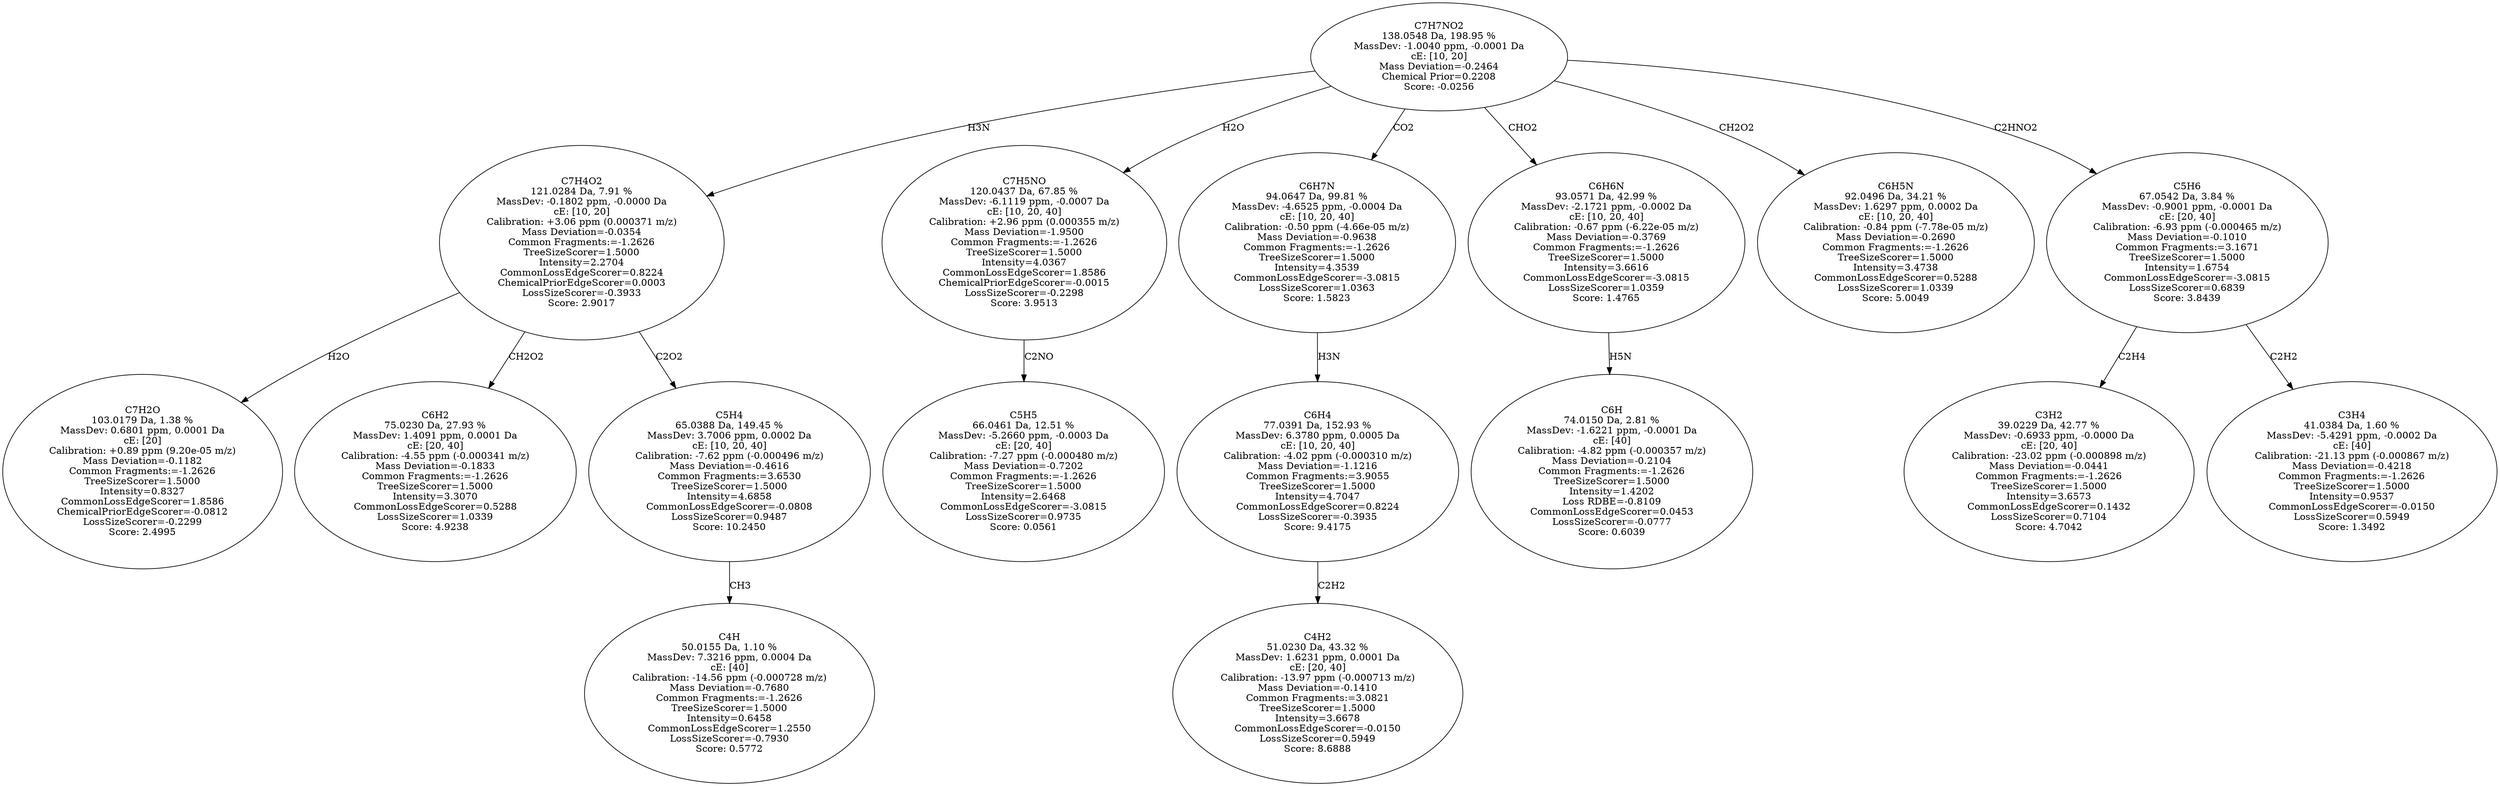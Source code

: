 strict digraph {
v1 [label="C7H2O\n103.0179 Da, 1.38 %\nMassDev: 0.6801 ppm, 0.0001 Da\ncE: [20]\nCalibration: +0.89 ppm (9.20e-05 m/z)\nMass Deviation=-0.1182\nCommon Fragments:=-1.2626\nTreeSizeScorer=1.5000\nIntensity=0.8327\nCommonLossEdgeScorer=1.8586\nChemicalPriorEdgeScorer=-0.0812\nLossSizeScorer=-0.2299\nScore: 2.4995"];
v2 [label="C6H2\n75.0230 Da, 27.93 %\nMassDev: 1.4091 ppm, 0.0001 Da\ncE: [20, 40]\nCalibration: -4.55 ppm (-0.000341 m/z)\nMass Deviation=-0.1833\nCommon Fragments:=-1.2626\nTreeSizeScorer=1.5000\nIntensity=3.3070\nCommonLossEdgeScorer=0.5288\nLossSizeScorer=1.0339\nScore: 4.9238"];
v3 [label="C4H\n50.0155 Da, 1.10 %\nMassDev: 7.3216 ppm, 0.0004 Da\ncE: [40]\nCalibration: -14.56 ppm (-0.000728 m/z)\nMass Deviation=-0.7680\nCommon Fragments:=-1.2626\nTreeSizeScorer=1.5000\nIntensity=0.6458\nCommonLossEdgeScorer=1.2550\nLossSizeScorer=-0.7930\nScore: 0.5772"];
v4 [label="C5H4\n65.0388 Da, 149.45 %\nMassDev: 3.7006 ppm, 0.0002 Da\ncE: [10, 20, 40]\nCalibration: -7.62 ppm (-0.000496 m/z)\nMass Deviation=-0.4616\nCommon Fragments:=3.6530\nTreeSizeScorer=1.5000\nIntensity=4.6858\nCommonLossEdgeScorer=-0.0808\nLossSizeScorer=0.9487\nScore: 10.2450"];
v5 [label="C7H4O2\n121.0284 Da, 7.91 %\nMassDev: -0.1802 ppm, -0.0000 Da\ncE: [10, 20]\nCalibration: +3.06 ppm (0.000371 m/z)\nMass Deviation=-0.0354\nCommon Fragments:=-1.2626\nTreeSizeScorer=1.5000\nIntensity=2.2704\nCommonLossEdgeScorer=0.8224\nChemicalPriorEdgeScorer=0.0003\nLossSizeScorer=-0.3933\nScore: 2.9017"];
v6 [label="C5H5\n66.0461 Da, 12.51 %\nMassDev: -5.2660 ppm, -0.0003 Da\ncE: [20, 40]\nCalibration: -7.27 ppm (-0.000480 m/z)\nMass Deviation=-0.7202\nCommon Fragments:=-1.2626\nTreeSizeScorer=1.5000\nIntensity=2.6468\nCommonLossEdgeScorer=-3.0815\nLossSizeScorer=0.9735\nScore: 0.0561"];
v7 [label="C7H5NO\n120.0437 Da, 67.85 %\nMassDev: -6.1119 ppm, -0.0007 Da\ncE: [10, 20, 40]\nCalibration: +2.96 ppm (0.000355 m/z)\nMass Deviation=-1.9500\nCommon Fragments:=-1.2626\nTreeSizeScorer=1.5000\nIntensity=4.0367\nCommonLossEdgeScorer=1.8586\nChemicalPriorEdgeScorer=-0.0015\nLossSizeScorer=-0.2298\nScore: 3.9513"];
v8 [label="C4H2\n51.0230 Da, 43.32 %\nMassDev: 1.6231 ppm, 0.0001 Da\ncE: [20, 40]\nCalibration: -13.97 ppm (-0.000713 m/z)\nMass Deviation=-0.1410\nCommon Fragments:=3.0821\nTreeSizeScorer=1.5000\nIntensity=3.6678\nCommonLossEdgeScorer=-0.0150\nLossSizeScorer=0.5949\nScore: 8.6888"];
v9 [label="C6H4\n77.0391 Da, 152.93 %\nMassDev: 6.3780 ppm, 0.0005 Da\ncE: [10, 20, 40]\nCalibration: -4.02 ppm (-0.000310 m/z)\nMass Deviation=-1.1216\nCommon Fragments:=3.9055\nTreeSizeScorer=1.5000\nIntensity=4.7047\nCommonLossEdgeScorer=0.8224\nLossSizeScorer=-0.3935\nScore: 9.4175"];
v10 [label="C6H7N\n94.0647 Da, 99.81 %\nMassDev: -4.6525 ppm, -0.0004 Da\ncE: [10, 20, 40]\nCalibration: -0.50 ppm (-4.66e-05 m/z)\nMass Deviation=-0.9638\nCommon Fragments:=-1.2626\nTreeSizeScorer=1.5000\nIntensity=4.3539\nCommonLossEdgeScorer=-3.0815\nLossSizeScorer=1.0363\nScore: 1.5823"];
v11 [label="C6H\n74.0150 Da, 2.81 %\nMassDev: -1.6221 ppm, -0.0001 Da\ncE: [40]\nCalibration: -4.82 ppm (-0.000357 m/z)\nMass Deviation=-0.2104\nCommon Fragments:=-1.2626\nTreeSizeScorer=1.5000\nIntensity=1.4202\nLoss RDBE=-0.8109\nCommonLossEdgeScorer=0.0453\nLossSizeScorer=-0.0777\nScore: 0.6039"];
v12 [label="C6H6N\n93.0571 Da, 42.99 %\nMassDev: -2.1721 ppm, -0.0002 Da\ncE: [10, 20, 40]\nCalibration: -0.67 ppm (-6.22e-05 m/z)\nMass Deviation=-0.3769\nCommon Fragments:=-1.2626\nTreeSizeScorer=1.5000\nIntensity=3.6616\nCommonLossEdgeScorer=-3.0815\nLossSizeScorer=1.0359\nScore: 1.4765"];
v13 [label="C6H5N\n92.0496 Da, 34.21 %\nMassDev: 1.6297 ppm, 0.0002 Da\ncE: [10, 20, 40]\nCalibration: -0.84 ppm (-7.78e-05 m/z)\nMass Deviation=-0.2690\nCommon Fragments:=-1.2626\nTreeSizeScorer=1.5000\nIntensity=3.4738\nCommonLossEdgeScorer=0.5288\nLossSizeScorer=1.0339\nScore: 5.0049"];
v14 [label="C3H2\n39.0229 Da, 42.77 %\nMassDev: -0.6933 ppm, -0.0000 Da\ncE: [20, 40]\nCalibration: -23.02 ppm (-0.000898 m/z)\nMass Deviation=-0.0441\nCommon Fragments:=-1.2626\nTreeSizeScorer=1.5000\nIntensity=3.6573\nCommonLossEdgeScorer=0.1432\nLossSizeScorer=0.7104\nScore: 4.7042"];
v15 [label="C3H4\n41.0384 Da, 1.60 %\nMassDev: -5.4291 ppm, -0.0002 Da\ncE: [40]\nCalibration: -21.13 ppm (-0.000867 m/z)\nMass Deviation=-0.4218\nCommon Fragments:=-1.2626\nTreeSizeScorer=1.5000\nIntensity=0.9537\nCommonLossEdgeScorer=-0.0150\nLossSizeScorer=0.5949\nScore: 1.3492"];
v16 [label="C5H6\n67.0542 Da, 3.84 %\nMassDev: -0.9001 ppm, -0.0001 Da\ncE: [20, 40]\nCalibration: -6.93 ppm (-0.000465 m/z)\nMass Deviation=-0.1010\nCommon Fragments:=3.1671\nTreeSizeScorer=1.5000\nIntensity=1.6754\nCommonLossEdgeScorer=-3.0815\nLossSizeScorer=0.6839\nScore: 3.8439"];
v17 [label="C7H7NO2\n138.0548 Da, 198.95 %\nMassDev: -1.0040 ppm, -0.0001 Da\ncE: [10, 20]\nMass Deviation=-0.2464\nChemical Prior=0.2208\nScore: -0.0256"];
v5 -> v1 [label="H2O"];
v5 -> v2 [label="CH2O2"];
v4 -> v3 [label="CH3"];
v5 -> v4 [label="C2O2"];
v17 -> v5 [label="H3N"];
v7 -> v6 [label="C2NO"];
v17 -> v7 [label="H2O"];
v9 -> v8 [label="C2H2"];
v10 -> v9 [label="H3N"];
v17 -> v10 [label="CO2"];
v12 -> v11 [label="H5N"];
v17 -> v12 [label="CHO2"];
v17 -> v13 [label="CH2O2"];
v16 -> v14 [label="C2H4"];
v16 -> v15 [label="C2H2"];
v17 -> v16 [label="C2HNO2"];
}